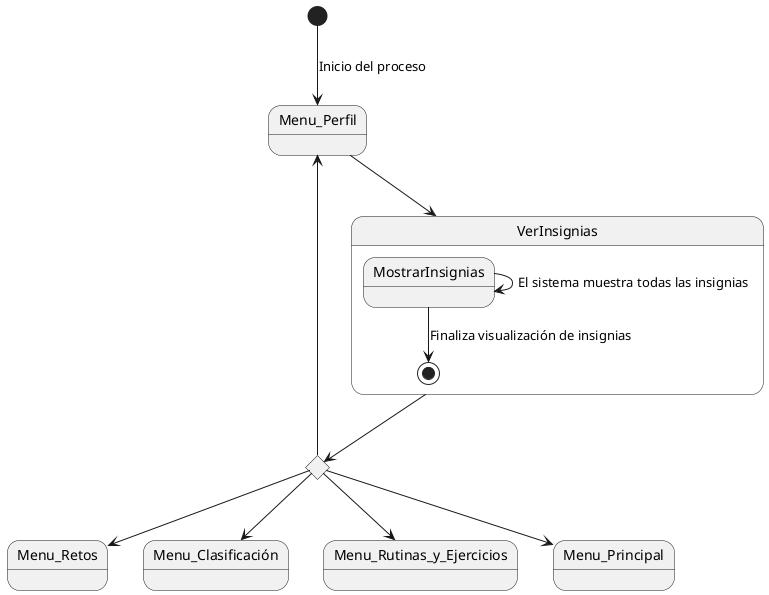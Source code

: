 @startuml
top to bottom direction

[*] --> Menu_Perfil : Inicio del proceso
state rombo <<choice>>
rombo -u-> Menu_Perfil
rombo --> Menu_Retos
rombo --> Menu_Clasificación
rombo --> Menu_Rutinas_y_Ejercicios
rombo --> Menu_Principal

Menu_Perfil --> VerInsignias 
VerInsignias --> rombo

state VerInsignias {
  MostrarInsignias --> MostrarInsignias : El sistema muestra todas las insignias
  MostrarInsignias --> [*] : Finaliza visualización de insignias
}
@enduml
